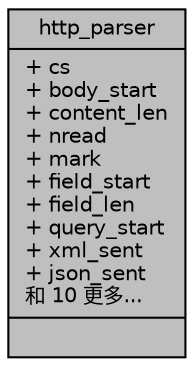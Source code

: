 digraph "http_parser"
{
 // LATEX_PDF_SIZE
  edge [fontname="Helvetica",fontsize="10",labelfontname="Helvetica",labelfontsize="10"];
  node [fontname="Helvetica",fontsize="10",shape=record];
  Node1 [label="{http_parser\n|+ cs\l+ body_start\l+ content_len\l+ nread\l+ mark\l+ field_start\l+ field_len\l+ query_start\l+ xml_sent\l+ json_sent\l和 10 更多...\l|}",height=0.2,width=0.4,color="black", fillcolor="grey75", style="filled", fontcolor="black",tooltip=" "];
}
